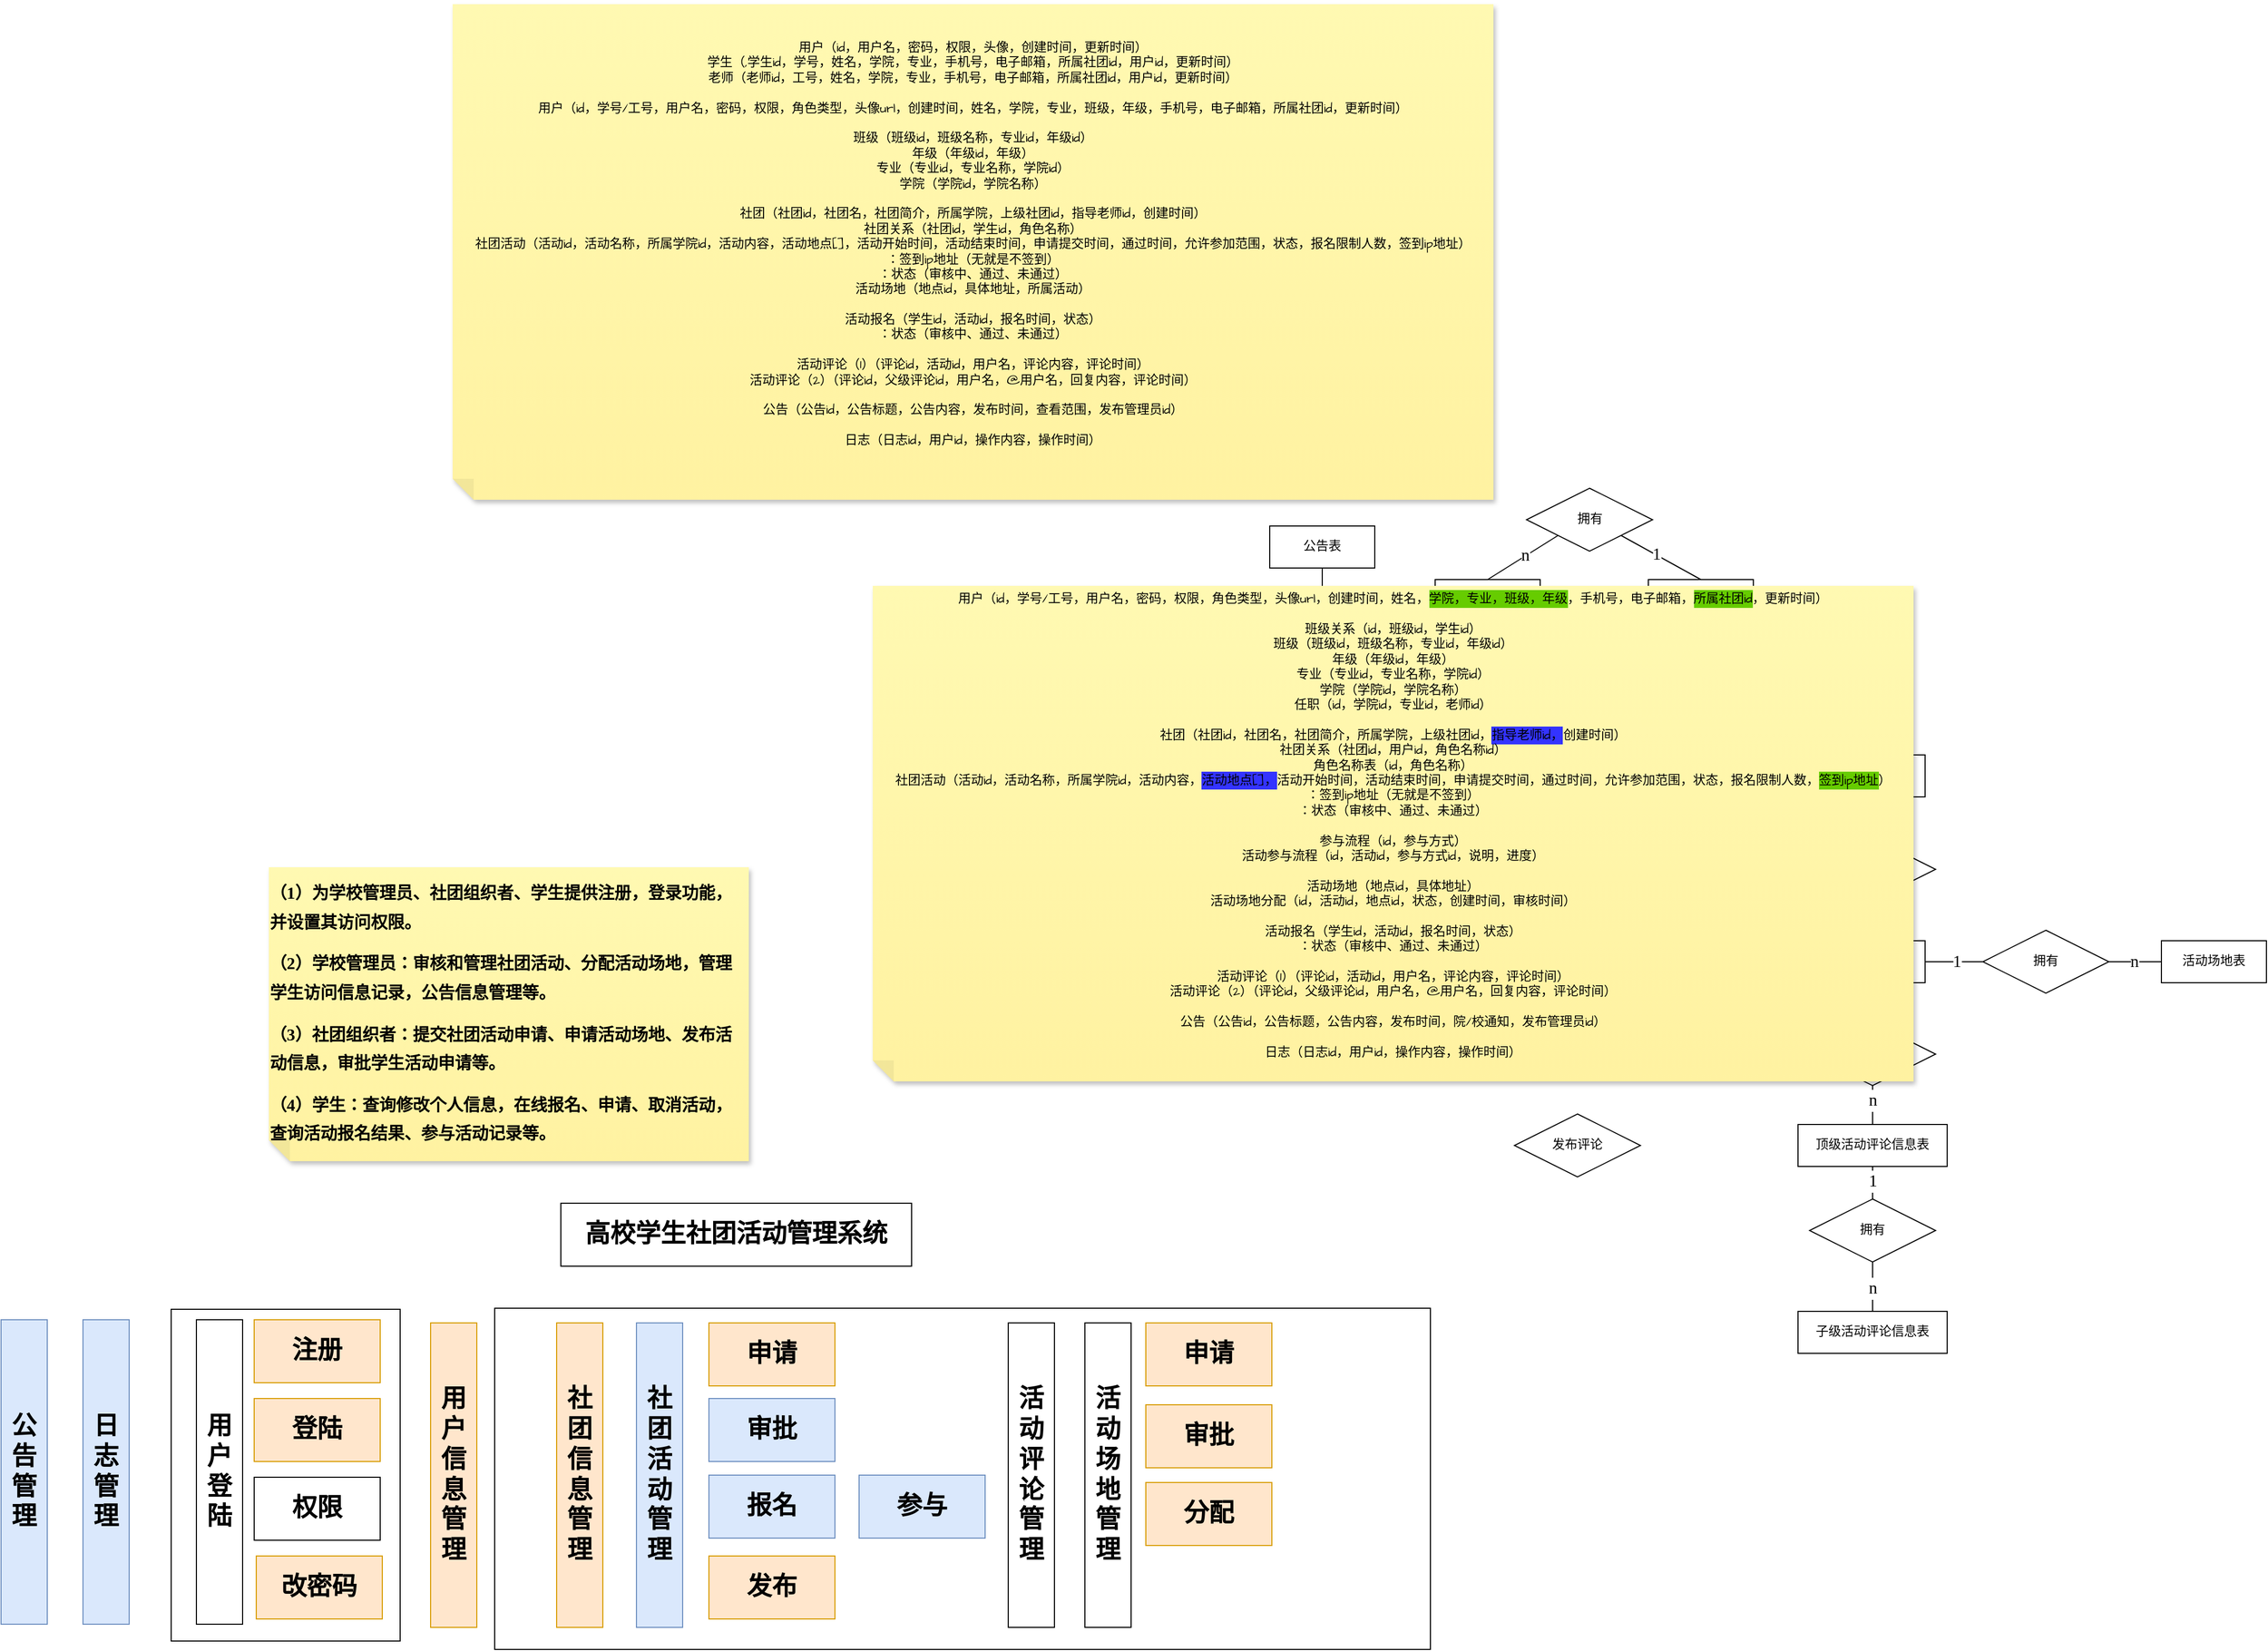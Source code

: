 <mxfile version="27.1.1">
  <diagram name="第 1 页" id="GTOFGIBE3-t7ZsyqFkgm">
    <mxGraphModel dx="2951" dy="2067" grid="0" gridSize="10" guides="1" tooltips="1" connect="1" arrows="1" fold="1" page="0" pageScale="1" pageWidth="827" pageHeight="1169" math="0" shadow="0">
      <root>
        <mxCell id="0" />
        <mxCell id="1" parent="0" />
        <mxCell id="btKsGY-on5lW7rAerDpI-112" value="" style="rounded=0;whiteSpace=wrap;html=1;fontFamily=Architects Daughter;fontSource=https%3A%2F%2Ffonts.googleapis.com%2Fcss%3Ffamily%3DArchitects%2BDaughter;" parent="1" vertex="1">
          <mxGeometry x="-1261" y="370" width="218" height="316" as="geometry" />
        </mxCell>
        <mxCell id="btKsGY-on5lW7rAerDpI-111" value="" style="rounded=0;whiteSpace=wrap;html=1;fontFamily=Architects Daughter;fontSource=https%3A%2F%2Ffonts.googleapis.com%2Fcss%3Ffamily%3DArchitects%2BDaughter;" parent="1" vertex="1">
          <mxGeometry x="-953" y="369" width="891" height="325" as="geometry" />
        </mxCell>
        <mxCell id="btKsGY-on5lW7rAerDpI-1" value="用户表" style="whiteSpace=wrap;html=1;align=center;fontFamily=Architects Daughter;fontSource=https%3A%2F%2Ffonts.googleapis.com%2Fcss%3Ffamily%3DArchitects%2BDaughter;" parent="1" vertex="1">
          <mxGeometry x="-215" y="-158" width="100" height="40" as="geometry" />
        </mxCell>
        <mxCell id="btKsGY-on5lW7rAerDpI-2" value="学生表" style="whiteSpace=wrap;html=1;align=center;fontFamily=Architects Daughter;fontSource=https%3A%2F%2Ffonts.googleapis.com%2Fcss%3Ffamily%3DArchitects%2BDaughter;" parent="1" vertex="1">
          <mxGeometry x="-513" y="-69" width="100" height="40" as="geometry" />
        </mxCell>
        <mxCell id="btKsGY-on5lW7rAerDpI-5" value="社团活动表" style="whiteSpace=wrap;html=1;align=center;fontFamily=Architects Daughter;fontSource=https%3A%2F%2Ffonts.googleapis.com%2Fcss%3Ffamily%3DArchitects%2BDaughter;" parent="1" vertex="1">
          <mxGeometry x="309" y="19" width="100" height="40" as="geometry" />
        </mxCell>
        <mxCell id="btKsGY-on5lW7rAerDpI-9" value="社团表" style="whiteSpace=wrap;html=1;align=center;fontFamily=Architects Daughter;fontSource=https%3A%2F%2Ffonts.googleapis.com%2Fcss%3Ffamily%3DArchitects%2BDaughter;" parent="1" vertex="1">
          <mxGeometry x="309" y="-158" width="100" height="40" as="geometry" />
        </mxCell>
        <mxCell id="btKsGY-on5lW7rAerDpI-10" value="顶级活动评论信息表" style="whiteSpace=wrap;html=1;align=center;fontFamily=Architects Daughter;fontSource=https%3A%2F%2Ffonts.googleapis.com%2Fcss%3Ffamily%3DArchitects%2BDaughter;" parent="1" vertex="1">
          <mxGeometry x="288" y="194" width="142" height="40" as="geometry" />
        </mxCell>
        <mxCell id="btKsGY-on5lW7rAerDpI-11" value="子级活动评论信息表" style="whiteSpace=wrap;html=1;align=center;fontFamily=Architects Daughter;fontSource=https%3A%2F%2Ffonts.googleapis.com%2Fcss%3Ffamily%3DArchitects%2BDaughter;" parent="1" vertex="1">
          <mxGeometry x="288" y="372" width="142" height="40" as="geometry" />
        </mxCell>
        <mxCell id="btKsGY-on5lW7rAerDpI-13" value="管理" style="shape=rhombus;perimeter=rhombusPerimeter;whiteSpace=wrap;html=1;align=center;fontFamily=Architects Daughter;fontSource=https%3A%2F%2Ffonts.googleapis.com%2Fcss%3Ffamily%3DArchitects%2BDaughter;" parent="1" vertex="1">
          <mxGeometry x="-411" y="-168" width="120" height="60" as="geometry" />
        </mxCell>
        <mxCell id="btKsGY-on5lW7rAerDpI-17" value="" style="endArrow=none;html=1;rounded=0;fontFamily=Architects Daughter;fontSource=https%3A%2F%2Ffonts.googleapis.com%2Fcss%3Ffamily%3DArchitects%2BDaughter;fontSize=16;startSize=14;endSize=14;sourcePerimeterSpacing=8;targetPerimeterSpacing=8;curved=1;exitX=0.421;exitY=0.005;exitDx=0;exitDy=0;exitPerimeter=0;entryX=0;entryY=1;entryDx=0;entryDy=0;fontStyle=1" parent="1" target="btKsGY-on5lW7rAerDpI-13" edge="1">
          <mxGeometry width="50" height="50" relative="1" as="geometry">
            <mxPoint x="-470.0" y="-69.0" as="sourcePoint" />
            <mxPoint x="-380.1" y="-123.2" as="targetPoint" />
          </mxGeometry>
        </mxCell>
        <mxCell id="btKsGY-on5lW7rAerDpI-19" value="1" style="edgeLabel;html=1;align=center;verticalAlign=middle;resizable=0;points=[];fontSize=16;fontFamily=Architects Daughter;fontSource=https%3A%2F%2Ffonts.googleapis.com%2Fcss%3Ffamily%3DArchitects%2BDaughter;" parent="btKsGY-on5lW7rAerDpI-17" vertex="1" connectable="0">
          <mxGeometry x="-0.067" y="-1" relative="1" as="geometry">
            <mxPoint as="offset" />
          </mxGeometry>
        </mxCell>
        <mxCell id="btKsGY-on5lW7rAerDpI-27" value="&lt;span style=&quot;font-size:12.0pt;mso-bidi-font-size:&lt;br/&gt;11.0pt;font-family:&amp;quot;Times New Roman&amp;quot;,serif;mso-fareast-font-family:宋体;&lt;br/&gt;mso-bidi-theme-font:minor-bidi;mso-font-kerning:1.0pt;mso-ansi-language:EN-US;&lt;br/&gt;mso-fareast-language:ZH-CN;mso-bidi-language:AR-SA&quot; lang=&quot;EN-US&quot;&gt;1&lt;/span&gt;" style="edgeLabel;html=1;align=center;verticalAlign=middle;resizable=0;points=[];fontSize=16;fontFamily=Architects Daughter;fontSource=https%3A%2F%2Ffonts.googleapis.com%2Fcss%3Ffamily%3DArchitects%2BDaughter;" parent="btKsGY-on5lW7rAerDpI-17" vertex="1" connectable="0">
          <mxGeometry x="-0.09" y="-2" relative="1" as="geometry">
            <mxPoint as="offset" />
          </mxGeometry>
        </mxCell>
        <mxCell id="btKsGY-on5lW7rAerDpI-24" value="" style="endArrow=none;html=1;rounded=0;fontFamily=Architects Daughter;fontSource=https%3A%2F%2Ffonts.googleapis.com%2Fcss%3Ffamily%3DArchitects%2BDaughter;fontSize=16;startSize=14;endSize=14;sourcePerimeterSpacing=8;targetPerimeterSpacing=8;curved=1;entryX=0;entryY=0.5;entryDx=0;entryDy=0;exitX=1;exitY=0.5;exitDx=0;exitDy=0;" parent="1" source="btKsGY-on5lW7rAerDpI-13" target="btKsGY-on5lW7rAerDpI-1" edge="1">
          <mxGeometry width="50" height="50" relative="1" as="geometry">
            <mxPoint x="-231" y="-41" as="sourcePoint" />
            <mxPoint x="-181" y="-91" as="targetPoint" />
          </mxGeometry>
        </mxCell>
        <mxCell id="btKsGY-on5lW7rAerDpI-26" value="&lt;span style=&quot;font-size:12.0pt;mso-bidi-font-size:&lt;br/&gt;11.0pt;font-family:&amp;quot;Times New Roman&amp;quot;,serif;mso-fareast-font-family:宋体;&lt;br/&gt;mso-bidi-theme-font:minor-bidi;mso-font-kerning:1.0pt;mso-ansi-language:EN-US;&lt;br/&gt;mso-fareast-language:ZH-CN;mso-bidi-language:AR-SA&quot; lang=&quot;EN-US&quot;&gt;1&lt;/span&gt;" style="edgeLabel;html=1;align=center;verticalAlign=middle;resizable=0;points=[];fontSize=16;fontFamily=Architects Daughter;fontSource=https%3A%2F%2Ffonts.googleapis.com%2Fcss%3Ffamily%3DArchitects%2BDaughter;" parent="btKsGY-on5lW7rAerDpI-24" vertex="1" connectable="0">
          <mxGeometry x="-0.052" y="-2" relative="1" as="geometry">
            <mxPoint as="offset" />
          </mxGeometry>
        </mxCell>
        <mxCell id="btKsGY-on5lW7rAerDpI-30" value="拥有" style="shape=rhombus;perimeter=rhombusPerimeter;whiteSpace=wrap;html=1;align=center;fontFamily=Architects Daughter;fontSource=https%3A%2F%2Ffonts.googleapis.com%2Fcss%3Ffamily%3DArchitects%2BDaughter;" parent="1" vertex="1">
          <mxGeometry x="29.5" y="-412" width="120" height="60" as="geometry" />
        </mxCell>
        <mxCell id="btKsGY-on5lW7rAerDpI-31" value="" style="endArrow=none;html=1;rounded=0;fontFamily=Architects Daughter;fontSource=https%3A%2F%2Ffonts.googleapis.com%2Fcss%3Ffamily%3DArchitects%2BDaughter;fontSize=16;startSize=14;endSize=14;sourcePerimeterSpacing=8;targetPerimeterSpacing=8;curved=1;entryX=1;entryY=1;entryDx=0;entryDy=0;exitX=0.5;exitY=0;exitDx=0;exitDy=0;" parent="1" source="btKsGY-on5lW7rAerDpI-73" target="btKsGY-on5lW7rAerDpI-30" edge="1">
          <mxGeometry width="50" height="50" relative="1" as="geometry">
            <mxPoint x="-122.5" y="-277" as="sourcePoint" />
            <mxPoint x="118.5" y="-406" as="targetPoint" />
          </mxGeometry>
        </mxCell>
        <mxCell id="btKsGY-on5lW7rAerDpI-33" value="&lt;span style=&quot;font-size:12.0pt;mso-bidi-font-size:&lt;br/&gt;11.0pt;font-family:&amp;quot;Times New Roman&amp;quot;,serif;mso-fareast-font-family:宋体;&lt;br/&gt;mso-bidi-theme-font:minor-bidi;mso-font-kerning:1.0pt;mso-ansi-language:EN-US;&lt;br/&gt;mso-fareast-language:ZH-CN;mso-bidi-language:AR-SA&quot; lang=&quot;EN-US&quot;&gt;1&lt;/span&gt;" style="edgeLabel;html=1;align=center;verticalAlign=middle;resizable=0;points=[];fontSize=16;fontFamily=Architects Daughter;fontSource=https%3A%2F%2Ffonts.googleapis.com%2Fcss%3Ffamily%3DArchitects%2BDaughter;" parent="btKsGY-on5lW7rAerDpI-31" vertex="1" connectable="0">
          <mxGeometry x="0.259" y="1" relative="1" as="geometry">
            <mxPoint x="5" y="1" as="offset" />
          </mxGeometry>
        </mxCell>
        <mxCell id="btKsGY-on5lW7rAerDpI-32" value="" style="endArrow=none;html=1;rounded=0;fontFamily=Architects Daughter;fontSource=https%3A%2F%2Ffonts.googleapis.com%2Fcss%3Ffamily%3DArchitects%2BDaughter;fontSize=16;startSize=14;endSize=14;sourcePerimeterSpacing=8;targetPerimeterSpacing=8;curved=1;entryX=0.5;entryY=0;entryDx=0;entryDy=0;exitX=0;exitY=1;exitDx=0;exitDy=0;" parent="1" source="btKsGY-on5lW7rAerDpI-30" target="btKsGY-on5lW7rAerDpI-74" edge="1">
          <mxGeometry width="50" height="50" relative="1" as="geometry">
            <mxPoint x="31.5" y="-220" as="sourcePoint" />
            <mxPoint x="90.5" y="-220" as="targetPoint" />
          </mxGeometry>
        </mxCell>
        <mxCell id="btKsGY-on5lW7rAerDpI-34" value="&lt;span style=&quot;font-size:12.0pt;mso-bidi-font-size:&lt;br/&gt;11.0pt;font-family:&amp;quot;Times New Roman&amp;quot;,serif;mso-fareast-font-family:宋体;&lt;br/&gt;mso-bidi-theme-font:minor-bidi;mso-font-kerning:1.0pt;mso-ansi-language:EN-US;&lt;br/&gt;mso-fareast-language:ZH-CN;mso-bidi-language:AR-SA&quot; lang=&quot;EN-US&quot;&gt;n&lt;/span&gt;" style="edgeLabel;html=1;align=center;verticalAlign=middle;resizable=0;points=[];fontSize=16;fontFamily=Architects Daughter;fontSource=https%3A%2F%2Ffonts.googleapis.com%2Fcss%3Ffamily%3DArchitects%2BDaughter;" parent="btKsGY-on5lW7rAerDpI-32" vertex="1" connectable="0">
          <mxGeometry x="-0.04" y="-1" relative="1" as="geometry">
            <mxPoint x="1" y="-1" as="offset" />
          </mxGeometry>
        </mxCell>
        <mxCell id="btKsGY-on5lW7rAerDpI-35" value="活动报名" style="shape=rhombus;perimeter=rhombusPerimeter;whiteSpace=wrap;html=1;align=center;fontFamily=Architects Daughter;fontSource=https%3A%2F%2Ffonts.googleapis.com%2Fcss%3Ffamily%3DArchitects%2BDaughter;" parent="1" vertex="1">
          <mxGeometry x="18" y="9" width="120" height="60" as="geometry" />
        </mxCell>
        <mxCell id="btKsGY-on5lW7rAerDpI-36" value="拥有" style="shape=rhombus;perimeter=rhombusPerimeter;whiteSpace=wrap;html=1;align=center;fontFamily=Architects Daughter;fontSource=https%3A%2F%2Ffonts.googleapis.com%2Fcss%3Ffamily%3DArchitects%2BDaughter;" parent="1" vertex="1">
          <mxGeometry x="299" y="265" width="120" height="60" as="geometry" />
        </mxCell>
        <mxCell id="btKsGY-on5lW7rAerDpI-37" value="" style="endArrow=none;html=1;rounded=0;fontFamily=Architects Daughter;fontSource=https%3A%2F%2Ffonts.googleapis.com%2Fcss%3Ffamily%3DArchitects%2BDaughter;fontSize=16;startSize=14;endSize=14;sourcePerimeterSpacing=8;targetPerimeterSpacing=8;curved=1;entryX=0.5;entryY=1;entryDx=0;entryDy=0;exitX=0.5;exitY=0;exitDx=0;exitDy=0;" parent="1" source="btKsGY-on5lW7rAerDpI-36" target="btKsGY-on5lW7rAerDpI-10" edge="1">
          <mxGeometry width="50" height="50" relative="1" as="geometry">
            <mxPoint x="160" y="127" as="sourcePoint" />
            <mxPoint x="23" y="-44" as="targetPoint" />
          </mxGeometry>
        </mxCell>
        <mxCell id="btKsGY-on5lW7rAerDpI-39" value="&lt;span style=&quot;font-size:12.0pt;mso-bidi-font-size:&lt;br/&gt;11.0pt;font-family:&amp;quot;Times New Roman&amp;quot;,serif;mso-fareast-font-family:宋体;&lt;br/&gt;mso-bidi-theme-font:minor-bidi;mso-font-kerning:1.0pt;mso-ansi-language:EN-US;&lt;br/&gt;mso-fareast-language:ZH-CN;mso-bidi-language:AR-SA&quot; lang=&quot;EN-US&quot;&gt;1&lt;/span&gt;" style="edgeLabel;html=1;align=center;verticalAlign=middle;resizable=0;points=[];fontSize=16;fontFamily=Architects Daughter;fontSource=https%3A%2F%2Ffonts.googleapis.com%2Fcss%3Ffamily%3DArchitects%2BDaughter;" parent="btKsGY-on5lW7rAerDpI-37" vertex="1" connectable="0">
          <mxGeometry x="0.084" y="-2" relative="1" as="geometry">
            <mxPoint x="-2" as="offset" />
          </mxGeometry>
        </mxCell>
        <mxCell id="btKsGY-on5lW7rAerDpI-38" value="" style="endArrow=none;html=1;rounded=0;fontFamily=Architects Daughter;fontSource=https%3A%2F%2Ffonts.googleapis.com%2Fcss%3Ffamily%3DArchitects%2BDaughter;fontSize=16;startSize=14;endSize=14;sourcePerimeterSpacing=8;targetPerimeterSpacing=8;curved=1;entryX=0.5;entryY=1;entryDx=0;entryDy=0;exitX=0.5;exitY=0;exitDx=0;exitDy=0;" parent="1" source="btKsGY-on5lW7rAerDpI-11" target="btKsGY-on5lW7rAerDpI-36" edge="1">
          <mxGeometry width="50" height="50" relative="1" as="geometry">
            <mxPoint x="81" y="229" as="sourcePoint" />
            <mxPoint x="131" y="179" as="targetPoint" />
          </mxGeometry>
        </mxCell>
        <mxCell id="btKsGY-on5lW7rAerDpI-40" value="&lt;span style=&quot;font-size:12.0pt;mso-bidi-font-size:&lt;br/&gt;11.0pt;font-family:&amp;quot;Times New Roman&amp;quot;,serif;mso-fareast-font-family:宋体;&lt;br/&gt;mso-bidi-theme-font:minor-bidi;mso-font-kerning:1.0pt;mso-ansi-language:EN-US;&lt;br/&gt;mso-fareast-language:ZH-CN;mso-bidi-language:AR-SA&quot; lang=&quot;EN-US&quot;&gt;1&lt;/span&gt;" style="edgeLabel;html=1;align=center;verticalAlign=middle;resizable=0;points=[];fontSize=16;fontFamily=Architects Daughter;fontSource=https%3A%2F%2Ffonts.googleapis.com%2Fcss%3Ffamily%3DArchitects%2BDaughter;" parent="btKsGY-on5lW7rAerDpI-38" vertex="1" connectable="0">
          <mxGeometry x="-0.059" relative="1" as="geometry">
            <mxPoint as="offset" />
          </mxGeometry>
        </mxCell>
        <mxCell id="btKsGY-on5lW7rAerDpI-46" value="&lt;span style=&quot;font-size:12.0pt;mso-bidi-font-size:&lt;br/&gt;11.0pt;font-family:&amp;quot;Times New Roman&amp;quot;,serif;mso-fareast-font-family:宋体;&lt;br/&gt;mso-bidi-theme-font:minor-bidi;mso-font-kerning:1.0pt;mso-ansi-language:EN-US;&lt;br/&gt;mso-fareast-language:ZH-CN;mso-bidi-language:AR-SA&quot; lang=&quot;EN-US&quot;&gt;n&lt;/span&gt;" style="edgeLabel;html=1;align=center;verticalAlign=middle;resizable=0;points=[];fontSize=16;fontFamily=Architects Daughter;fontSource=https%3A%2F%2Ffonts.googleapis.com%2Fcss%3Ffamily%3DArchitects%2BDaughter;" parent="btKsGY-on5lW7rAerDpI-38" vertex="1" connectable="0">
          <mxGeometry x="-0.071" relative="1" as="geometry">
            <mxPoint as="offset" />
          </mxGeometry>
        </mxCell>
        <mxCell id="btKsGY-on5lW7rAerDpI-41" value="拥有" style="shape=rhombus;perimeter=rhombusPerimeter;whiteSpace=wrap;html=1;align=center;fontFamily=Architects Daughter;fontSource=https%3A%2F%2Ffonts.googleapis.com%2Fcss%3Ffamily%3DArchitects%2BDaughter;" parent="1" vertex="1">
          <mxGeometry x="299" y="97" width="120" height="60" as="geometry" />
        </mxCell>
        <mxCell id="btKsGY-on5lW7rAerDpI-42" value="" style="endArrow=none;html=1;rounded=0;fontFamily=Architects Daughter;fontSource=https%3A%2F%2Ffonts.googleapis.com%2Fcss%3Ffamily%3DArchitects%2BDaughter;fontSize=16;startSize=14;endSize=14;sourcePerimeterSpacing=8;targetPerimeterSpacing=8;curved=1;entryX=0.5;entryY=1;entryDx=0;entryDy=0;exitX=0.5;exitY=0;exitDx=0;exitDy=0;" parent="1" source="btKsGY-on5lW7rAerDpI-10" target="btKsGY-on5lW7rAerDpI-41" edge="1">
          <mxGeometry width="50" height="50" relative="1" as="geometry">
            <mxPoint x="124" y="43" as="sourcePoint" />
            <mxPoint x="174" y="-7" as="targetPoint" />
          </mxGeometry>
        </mxCell>
        <mxCell id="btKsGY-on5lW7rAerDpI-45" value="&lt;span style=&quot;font-size:12.0pt;mso-bidi-font-size:&lt;br/&gt;11.0pt;font-family:&amp;quot;Times New Roman&amp;quot;,serif;mso-fareast-font-family:宋体;&lt;br/&gt;mso-bidi-theme-font:minor-bidi;mso-font-kerning:1.0pt;mso-ansi-language:EN-US;&lt;br/&gt;mso-fareast-language:ZH-CN;mso-bidi-language:AR-SA&quot; lang=&quot;EN-US&quot;&gt;n&lt;/span&gt;" style="edgeLabel;html=1;align=center;verticalAlign=middle;resizable=0;points=[];fontSize=16;fontFamily=Architects Daughter;fontSource=https%3A%2F%2Ffonts.googleapis.com%2Fcss%3Ffamily%3DArchitects%2BDaughter;" parent="btKsGY-on5lW7rAerDpI-42" vertex="1" connectable="0">
          <mxGeometry x="0.267" relative="1" as="geometry">
            <mxPoint as="offset" />
          </mxGeometry>
        </mxCell>
        <mxCell id="btKsGY-on5lW7rAerDpI-43" value="" style="endArrow=none;html=1;rounded=0;fontFamily=Architects Daughter;fontSource=https%3A%2F%2Ffonts.googleapis.com%2Fcss%3Ffamily%3DArchitects%2BDaughter;fontSize=16;startSize=14;endSize=14;sourcePerimeterSpacing=8;targetPerimeterSpacing=8;curved=1;entryX=0.5;entryY=1;entryDx=0;entryDy=0;exitX=0.5;exitY=0;exitDx=0;exitDy=0;" parent="1" source="btKsGY-on5lW7rAerDpI-41" target="btKsGY-on5lW7rAerDpI-5" edge="1">
          <mxGeometry width="50" height="50" relative="1" as="geometry">
            <mxPoint x="80" y="95" as="sourcePoint" />
            <mxPoint x="130" y="45" as="targetPoint" />
          </mxGeometry>
        </mxCell>
        <mxCell id="btKsGY-on5lW7rAerDpI-44" value="&lt;span style=&quot;font-size:12.0pt;mso-bidi-font-size:&lt;br/&gt;11.0pt;font-family:&amp;quot;Times New Roman&amp;quot;,serif;mso-fareast-font-family:宋体;&lt;br/&gt;mso-bidi-theme-font:minor-bidi;mso-font-kerning:1.0pt;mso-ansi-language:EN-US;&lt;br/&gt;mso-fareast-language:ZH-CN;mso-bidi-language:AR-SA&quot; lang=&quot;EN-US&quot;&gt;1&lt;/span&gt;" style="edgeLabel;html=1;align=center;verticalAlign=middle;resizable=0;points=[];fontSize=16;fontFamily=Architects Daughter;fontSource=https%3A%2F%2Ffonts.googleapis.com%2Fcss%3Ffamily%3DArchitects%2BDaughter;" parent="btKsGY-on5lW7rAerDpI-43" vertex="1" connectable="0">
          <mxGeometry x="-0.045" y="-1" relative="1" as="geometry">
            <mxPoint as="offset" />
          </mxGeometry>
        </mxCell>
        <mxCell id="btKsGY-on5lW7rAerDpI-47" value="拥有" style="shape=rhombus;perimeter=rhombusPerimeter;whiteSpace=wrap;html=1;align=center;fontFamily=Architects Daughter;fontSource=https%3A%2F%2Ffonts.googleapis.com%2Fcss%3Ffamily%3DArchitects%2BDaughter;" parent="1" vertex="1">
          <mxGeometry x="299" y="-79" width="120" height="60" as="geometry" />
        </mxCell>
        <mxCell id="btKsGY-on5lW7rAerDpI-48" value="" style="endArrow=none;html=1;rounded=0;fontFamily=Architects Daughter;fontSource=https%3A%2F%2Ffonts.googleapis.com%2Fcss%3Ffamily%3DArchitects%2BDaughter;fontSize=16;startSize=14;endSize=14;sourcePerimeterSpacing=8;targetPerimeterSpacing=8;curved=1;entryX=0.5;entryY=1;entryDx=0;entryDy=0;exitX=0.5;exitY=0;exitDx=0;exitDy=0;" parent="1" source="btKsGY-on5lW7rAerDpI-47" target="btKsGY-on5lW7rAerDpI-9" edge="1">
          <mxGeometry width="50" height="50" relative="1" as="geometry">
            <mxPoint x="135" y="-30" as="sourcePoint" />
            <mxPoint x="185" y="-80" as="targetPoint" />
          </mxGeometry>
        </mxCell>
        <mxCell id="btKsGY-on5lW7rAerDpI-51" value="&lt;span style=&quot;font-size:12.0pt;mso-bidi-font-size:&lt;br/&gt;11.0pt;font-family:&amp;quot;Times New Roman&amp;quot;,serif;mso-fareast-font-family:宋体;&lt;br/&gt;mso-bidi-theme-font:minor-bidi;mso-font-kerning:1.0pt;mso-ansi-language:EN-US;&lt;br/&gt;mso-fareast-language:ZH-CN;mso-bidi-language:AR-SA&quot; lang=&quot;EN-US&quot;&gt;1&lt;/span&gt;" style="edgeLabel;html=1;align=center;verticalAlign=middle;resizable=0;points=[];fontSize=16;fontFamily=Architects Daughter;fontSource=https%3A%2F%2Ffonts.googleapis.com%2Fcss%3Ffamily%3DArchitects%2BDaughter;" parent="btKsGY-on5lW7rAerDpI-48" vertex="1" connectable="0">
          <mxGeometry x="0.134" y="-2" relative="1" as="geometry">
            <mxPoint x="-2" as="offset" />
          </mxGeometry>
        </mxCell>
        <mxCell id="btKsGY-on5lW7rAerDpI-49" value="" style="endArrow=none;html=1;rounded=0;fontFamily=Architects Daughter;fontSource=https%3A%2F%2Ffonts.googleapis.com%2Fcss%3Ffamily%3DArchitects%2BDaughter;fontSize=16;startSize=14;endSize=14;sourcePerimeterSpacing=8;targetPerimeterSpacing=8;curved=1;entryX=0.5;entryY=1;entryDx=0;entryDy=0;exitX=0.5;exitY=0;exitDx=0;exitDy=0;" parent="1" source="btKsGY-on5lW7rAerDpI-5" target="btKsGY-on5lW7rAerDpI-47" edge="1">
          <mxGeometry width="50" height="50" relative="1" as="geometry">
            <mxPoint x="117" y="-51" as="sourcePoint" />
            <mxPoint x="167" y="-101" as="targetPoint" />
          </mxGeometry>
        </mxCell>
        <mxCell id="btKsGY-on5lW7rAerDpI-50" value="&lt;span style=&quot;font-size:12.0pt;mso-bidi-font-size:&lt;br/&gt;11.0pt;font-family:&amp;quot;Times New Roman&amp;quot;,serif;mso-fareast-font-family:宋体;&lt;br/&gt;mso-bidi-theme-font:minor-bidi;mso-font-kerning:1.0pt;mso-ansi-language:EN-US;&lt;br/&gt;mso-fareast-language:ZH-CN;mso-bidi-language:AR-SA&quot; lang=&quot;EN-US&quot;&gt;n&lt;/span&gt;" style="edgeLabel;html=1;align=center;verticalAlign=middle;resizable=0;points=[];fontSize=16;fontFamily=Architects Daughter;fontSource=https%3A%2F%2Ffonts.googleapis.com%2Fcss%3Ffamily%3DArchitects%2BDaughter;" parent="btKsGY-on5lW7rAerDpI-49" vertex="1" connectable="0">
          <mxGeometry x="0.059" relative="1" as="geometry">
            <mxPoint as="offset" />
          </mxGeometry>
        </mxCell>
        <mxCell id="btKsGY-on5lW7rAerDpI-53" value="活动场地表" style="whiteSpace=wrap;html=1;align=center;fontFamily=Architects Daughter;fontSource=https%3A%2F%2Ffonts.googleapis.com%2Fcss%3Ffamily%3DArchitects%2BDaughter;" parent="1" vertex="1">
          <mxGeometry x="634" y="19" width="100" height="40" as="geometry" />
        </mxCell>
        <mxCell id="btKsGY-on5lW7rAerDpI-54" value="" style="endArrow=none;html=1;rounded=0;fontFamily=Architects Daughter;fontSource=https%3A%2F%2Ffonts.googleapis.com%2Fcss%3Ffamily%3DArchitects%2BDaughter;fontSize=16;startSize=14;endSize=14;sourcePerimeterSpacing=8;targetPerimeterSpacing=8;curved=1;entryX=0.5;entryY=1;entryDx=0;entryDy=0;exitX=0;exitY=0.5;exitDx=0;exitDy=0;" parent="1" source="btKsGY-on5lW7rAerDpI-35" target="btKsGY-on5lW7rAerDpI-1" edge="1">
          <mxGeometry width="50" height="50" relative="1" as="geometry">
            <mxPoint x="-79" y="194" as="sourcePoint" />
            <mxPoint x="-29" y="144" as="targetPoint" />
          </mxGeometry>
        </mxCell>
        <mxCell id="btKsGY-on5lW7rAerDpI-56" value="" style="endArrow=none;html=1;rounded=0;fontFamily=Architects Daughter;fontSource=https%3A%2F%2Ffonts.googleapis.com%2Fcss%3Ffamily%3DArchitects%2BDaughter;fontSize=16;startSize=14;endSize=14;sourcePerimeterSpacing=8;targetPerimeterSpacing=8;curved=1;entryX=0;entryY=0.5;entryDx=0;entryDy=0;exitX=1;exitY=0.5;exitDx=0;exitDy=0;" parent="1" source="btKsGY-on5lW7rAerDpI-1" target="btKsGY-on5lW7rAerDpI-57" edge="1">
          <mxGeometry width="50" height="50" relative="1" as="geometry">
            <mxPoint x="-138" y="-76.0" as="sourcePoint" />
            <mxPoint x="286.0" y="-76.0" as="targetPoint" />
          </mxGeometry>
        </mxCell>
        <mxCell id="btKsGY-on5lW7rAerDpI-59" value="&lt;span style=&quot;font-size:12.0pt;mso-bidi-font-size:&lt;br/&gt;11.0pt;font-family:&amp;quot;Times New Roman&amp;quot;,serif;mso-fareast-font-family:宋体;&lt;br/&gt;mso-bidi-theme-font:minor-bidi;mso-font-kerning:1.0pt;mso-ansi-language:EN-US;&lt;br/&gt;mso-fareast-language:ZH-CN;mso-bidi-language:AR-SA&quot; lang=&quot;EN-US&quot;&gt;1&lt;/span&gt;" style="edgeLabel;html=1;align=center;verticalAlign=middle;resizable=0;points=[];fontSize=16;fontFamily=Architects Daughter;fontSource=https%3A%2F%2Ffonts.googleapis.com%2Fcss%3Ffamily%3DArchitects%2BDaughter;" parent="btKsGY-on5lW7rAerDpI-56" vertex="1" connectable="0">
          <mxGeometry x="-0.076" relative="1" as="geometry">
            <mxPoint as="offset" />
          </mxGeometry>
        </mxCell>
        <mxCell id="btKsGY-on5lW7rAerDpI-57" value="管理" style="shape=rhombus;perimeter=rhombusPerimeter;whiteSpace=wrap;html=1;align=center;fontFamily=Architects Daughter;fontSource=https%3A%2F%2Ffonts.googleapis.com%2Fcss%3Ffamily%3DArchitects%2BDaughter;" parent="1" vertex="1">
          <mxGeometry x="34.0" y="-168.0" width="120" height="60" as="geometry" />
        </mxCell>
        <mxCell id="btKsGY-on5lW7rAerDpI-58" value="" style="endArrow=none;html=1;rounded=0;fontFamily=Architects Daughter;fontSource=https%3A%2F%2Ffonts.googleapis.com%2Fcss%3Ffamily%3DArchitects%2BDaughter;fontSize=16;startSize=14;endSize=14;sourcePerimeterSpacing=8;targetPerimeterSpacing=8;curved=1;entryX=0;entryY=0.5;entryDx=0;entryDy=0;exitX=1;exitY=0.5;exitDx=0;exitDy=0;" parent="1" source="btKsGY-on5lW7rAerDpI-57" target="btKsGY-on5lW7rAerDpI-9" edge="1">
          <mxGeometry relative="1" as="geometry">
            <mxPoint x="-38" y="-63" as="sourcePoint" />
            <mxPoint x="122" y="-63" as="targetPoint" />
          </mxGeometry>
        </mxCell>
        <mxCell id="btKsGY-on5lW7rAerDpI-60" value="&lt;span style=&quot;font-size:12.0pt;mso-bidi-font-size:&lt;br/&gt;11.0pt;font-family:&amp;quot;Times New Roman&amp;quot;,serif;mso-fareast-font-family:宋体;&lt;br/&gt;mso-bidi-theme-font:minor-bidi;mso-font-kerning:1.0pt;mso-ansi-language:EN-US;&lt;br/&gt;mso-fareast-language:ZH-CN;mso-bidi-language:AR-SA&quot; lang=&quot;EN-US&quot;&gt;n&lt;/span&gt;" style="edgeLabel;html=1;align=center;verticalAlign=middle;resizable=0;points=[];fontSize=16;fontFamily=Architects Daughter;fontSource=https%3A%2F%2Ffonts.googleapis.com%2Fcss%3Ffamily%3DArchitects%2BDaughter;" parent="btKsGY-on5lW7rAerDpI-58" vertex="1" connectable="0">
          <mxGeometry x="-0.181" y="-3" relative="1" as="geometry">
            <mxPoint y="-5" as="offset" />
          </mxGeometry>
        </mxCell>
        <mxCell id="btKsGY-on5lW7rAerDpI-61" value="拥有" style="shape=rhombus;perimeter=rhombusPerimeter;whiteSpace=wrap;html=1;align=center;fontFamily=Architects Daughter;fontSource=https%3A%2F%2Ffonts.googleapis.com%2Fcss%3Ffamily%3DArchitects%2BDaughter;" parent="1" vertex="1">
          <mxGeometry x="464" y="9" width="120" height="60" as="geometry" />
        </mxCell>
        <mxCell id="btKsGY-on5lW7rAerDpI-62" value="" style="endArrow=none;html=1;rounded=0;fontFamily=Architects Daughter;fontSource=https%3A%2F%2Ffonts.googleapis.com%2Fcss%3Ffamily%3DArchitects%2BDaughter;fontSize=16;startSize=14;endSize=14;sourcePerimeterSpacing=8;targetPerimeterSpacing=8;curved=1;entryX=0;entryY=0.5;entryDx=0;entryDy=0;exitX=1;exitY=0.5;exitDx=0;exitDy=0;" parent="1" source="btKsGY-on5lW7rAerDpI-5" target="btKsGY-on5lW7rAerDpI-61" edge="1">
          <mxGeometry width="50" height="50" relative="1" as="geometry">
            <mxPoint x="199" y="89.9" as="sourcePoint" />
            <mxPoint x="458.16" y="43.0" as="targetPoint" />
          </mxGeometry>
        </mxCell>
        <mxCell id="btKsGY-on5lW7rAerDpI-67" value="&lt;span style=&quot;font-size:12.0pt;mso-bidi-font-size:&lt;br/&gt;11.0pt;font-family:&amp;quot;Times New Roman&amp;quot;,serif;mso-fareast-font-family:宋体;&lt;br/&gt;mso-bidi-theme-font:minor-bidi;mso-font-kerning:1.0pt;mso-ansi-language:EN-US;&lt;br/&gt;mso-fareast-language:ZH-CN;mso-bidi-language:AR-SA&quot; lang=&quot;EN-US&quot;&gt;1&lt;/span&gt;" style="edgeLabel;html=1;align=center;verticalAlign=middle;resizable=0;points=[];fontSize=16;fontFamily=Architects Daughter;fontSource=https%3A%2F%2Ffonts.googleapis.com%2Fcss%3Ffamily%3DArchitects%2BDaughter;" parent="btKsGY-on5lW7rAerDpI-62" vertex="1" connectable="0">
          <mxGeometry x="-0.296" y="1" relative="1" as="geometry">
            <mxPoint x="10" y="1" as="offset" />
          </mxGeometry>
        </mxCell>
        <mxCell id="btKsGY-on5lW7rAerDpI-63" value="" style="endArrow=none;html=1;rounded=0;fontFamily=Architects Daughter;fontSource=https%3A%2F%2Ffonts.googleapis.com%2Fcss%3Ffamily%3DArchitects%2BDaughter;fontSize=16;startSize=14;endSize=14;sourcePerimeterSpacing=8;targetPerimeterSpacing=8;curved=1;entryX=0;entryY=0.5;entryDx=0;entryDy=0;exitX=1;exitY=0.5;exitDx=0;exitDy=0;" parent="1" source="btKsGY-on5lW7rAerDpI-61" target="btKsGY-on5lW7rAerDpI-53" edge="1">
          <mxGeometry width="50" height="50" relative="1" as="geometry">
            <mxPoint x="453" y="125" as="sourcePoint" />
            <mxPoint x="503" y="75" as="targetPoint" />
          </mxGeometry>
        </mxCell>
        <mxCell id="btKsGY-on5lW7rAerDpI-65" value="&lt;span style=&quot;font-size:12.0pt;mso-bidi-font-size:&lt;br/&gt;11.0pt;font-family:&amp;quot;Times New Roman&amp;quot;,serif;mso-fareast-font-family:宋体;&lt;br/&gt;mso-bidi-theme-font:minor-bidi;mso-font-kerning:1.0pt;mso-ansi-language:EN-US;&lt;br/&gt;mso-fareast-language:ZH-CN;mso-bidi-language:AR-SA&quot; lang=&quot;EN-US&quot;&gt;n&lt;/span&gt;" style="edgeLabel;html=1;align=center;verticalAlign=middle;resizable=0;points=[];fontSize=16;fontFamily=Architects Daughter;fontSource=https%3A%2F%2Ffonts.googleapis.com%2Fcss%3Ffamily%3DArchitects%2BDaughter;" parent="btKsGY-on5lW7rAerDpI-63" vertex="1" connectable="0">
          <mxGeometry x="-0.05" y="1" relative="1" as="geometry">
            <mxPoint y="1" as="offset" />
          </mxGeometry>
        </mxCell>
        <mxCell id="btKsGY-on5lW7rAerDpI-68" value="" style="endArrow=none;html=1;rounded=0;fontFamily=Architects Daughter;fontSource=https%3A%2F%2Ffonts.googleapis.com%2Fcss%3Ffamily%3DArchitects%2BDaughter;fontSize=16;startSize=14;endSize=14;sourcePerimeterSpacing=8;targetPerimeterSpacing=8;curved=1;entryX=0;entryY=0.5;entryDx=0;entryDy=0;exitX=1;exitY=0.5;exitDx=0;exitDy=0;" parent="1" source="btKsGY-on5lW7rAerDpI-35" target="btKsGY-on5lW7rAerDpI-5" edge="1">
          <mxGeometry width="50" height="50" relative="1" as="geometry">
            <mxPoint x="-8" y="78" as="sourcePoint" />
            <mxPoint x="42" y="28" as="targetPoint" />
          </mxGeometry>
        </mxCell>
        <mxCell id="btKsGY-on5lW7rAerDpI-69" value="老师表" style="whiteSpace=wrap;html=1;align=center;fontFamily=Architects Daughter;fontSource=https%3A%2F%2Ffonts.googleapis.com%2Fcss%3Ffamily%3DArchitects%2BDaughter;" parent="1" vertex="1">
          <mxGeometry x="-513" y="-262" width="100" height="40" as="geometry" />
        </mxCell>
        <mxCell id="btKsGY-on5lW7rAerDpI-70" value="" style="endArrow=none;html=1;rounded=0;fontFamily=Architects Daughter;fontSource=https%3A%2F%2Ffonts.googleapis.com%2Fcss%3Ffamily%3DArchitects%2BDaughter;fontSize=16;startSize=14;endSize=14;sourcePerimeterSpacing=8;targetPerimeterSpacing=8;curved=1;exitX=0.5;exitY=1;exitDx=0;exitDy=0;entryX=0.29;entryY=0.215;entryDx=0;entryDy=0;entryPerimeter=0;" parent="1" source="btKsGY-on5lW7rAerDpI-69" target="btKsGY-on5lW7rAerDpI-13" edge="1">
          <mxGeometry width="50" height="50" relative="1" as="geometry">
            <mxPoint x="-460.0" y="-59.0" as="sourcePoint" />
            <mxPoint x="-371" y="-113" as="targetPoint" />
          </mxGeometry>
        </mxCell>
        <mxCell id="btKsGY-on5lW7rAerDpI-71" value="1" style="edgeLabel;html=1;align=center;verticalAlign=middle;resizable=0;points=[];fontSize=16;fontFamily=Architects Daughter;fontSource=https%3A%2F%2Ffonts.googleapis.com%2Fcss%3Ffamily%3DArchitects%2BDaughter;" parent="btKsGY-on5lW7rAerDpI-70" vertex="1" connectable="0">
          <mxGeometry x="-0.067" y="-1" relative="1" as="geometry">
            <mxPoint as="offset" />
          </mxGeometry>
        </mxCell>
        <mxCell id="btKsGY-on5lW7rAerDpI-72" value="&lt;span style=&quot;font-size:12.0pt;mso-bidi-font-size:&lt;br/&gt;11.0pt;font-family:&amp;quot;Times New Roman&amp;quot;,serif;mso-fareast-font-family:宋体;&lt;br/&gt;mso-bidi-theme-font:minor-bidi;mso-font-kerning:1.0pt;mso-ansi-language:EN-US;&lt;br/&gt;mso-fareast-language:ZH-CN;mso-bidi-language:AR-SA&quot; lang=&quot;EN-US&quot;&gt;1&lt;/span&gt;" style="edgeLabel;html=1;align=center;verticalAlign=middle;resizable=0;points=[];fontSize=16;fontFamily=Architects Daughter;fontSource=https%3A%2F%2Ffonts.googleapis.com%2Fcss%3Ffamily%3DArchitects%2BDaughter;" parent="btKsGY-on5lW7rAerDpI-70" vertex="1" connectable="0">
          <mxGeometry x="-0.09" y="-2" relative="1" as="geometry">
            <mxPoint as="offset" />
          </mxGeometry>
        </mxCell>
        <mxCell id="btKsGY-on5lW7rAerDpI-73" value="学院表" style="whiteSpace=wrap;html=1;align=center;fontFamily=Architects Daughter;fontSource=https%3A%2F%2Ffonts.googleapis.com%2Fcss%3Ffamily%3DArchitects%2BDaughter;" parent="1" vertex="1">
          <mxGeometry x="145.5" y="-325" width="100" height="40" as="geometry" />
        </mxCell>
        <mxCell id="btKsGY-on5lW7rAerDpI-74" value="专业表" style="whiteSpace=wrap;html=1;align=center;fontFamily=Architects Daughter;fontSource=https%3A%2F%2Ffonts.googleapis.com%2Fcss%3Ffamily%3DArchitects%2BDaughter;" parent="1" vertex="1">
          <mxGeometry x="-57.5" y="-325" width="100" height="40" as="geometry" />
        </mxCell>
        <mxCell id="btKsGY-on5lW7rAerDpI-75" value="发布评论" style="shape=rhombus;perimeter=rhombusPerimeter;whiteSpace=wrap;html=1;align=center;fontFamily=Architects Daughter;fontSource=https%3A%2F%2Ffonts.googleapis.com%2Fcss%3Ffamily%3DArchitects%2BDaughter;" parent="1" vertex="1">
          <mxGeometry x="18" y="184" width="120" height="60" as="geometry" />
        </mxCell>
        <mxCell id="btKsGY-on5lW7rAerDpI-76" value="公告表" style="whiteSpace=wrap;html=1;align=center;fontFamily=Architects Daughter;fontSource=https%3A%2F%2Ffonts.googleapis.com%2Fcss%3Ffamily%3DArchitects%2BDaughter;" parent="1" vertex="1">
          <mxGeometry x="-215" y="-376" width="100" height="40" as="geometry" />
        </mxCell>
        <mxCell id="btKsGY-on5lW7rAerDpI-77" value="管理" style="shape=rhombus;perimeter=rhombusPerimeter;whiteSpace=wrap;html=1;align=center;fontFamily=Architects Daughter;fontSource=https%3A%2F%2Ffonts.googleapis.com%2Fcss%3Ffamily%3DArchitects%2BDaughter;" parent="1" vertex="1">
          <mxGeometry x="-225.0" y="-276.0" width="120" height="60" as="geometry" />
        </mxCell>
        <mxCell id="btKsGY-on5lW7rAerDpI-78" value="" style="endArrow=none;html=1;rounded=0;fontFamily=Architects Daughter;fontSource=https%3A%2F%2Ffonts.googleapis.com%2Fcss%3Ffamily%3DArchitects%2BDaughter;fontSize=16;startSize=14;endSize=14;sourcePerimeterSpacing=8;targetPerimeterSpacing=8;curved=1;entryX=0.5;entryY=1;entryDx=0;entryDy=0;exitX=0.5;exitY=0;exitDx=0;exitDy=0;" parent="1" source="btKsGY-on5lW7rAerDpI-1" target="btKsGY-on5lW7rAerDpI-77" edge="1">
          <mxGeometry width="50" height="50" relative="1" as="geometry">
            <mxPoint x="-105" y="-19" as="sourcePoint" />
            <mxPoint x="-55" y="-69" as="targetPoint" />
          </mxGeometry>
        </mxCell>
        <mxCell id="btKsGY-on5lW7rAerDpI-79" value="" style="endArrow=none;html=1;rounded=0;fontFamily=Architects Daughter;fontSource=https%3A%2F%2Ffonts.googleapis.com%2Fcss%3Ffamily%3DArchitects%2BDaughter;fontSize=16;startSize=14;endSize=14;sourcePerimeterSpacing=8;targetPerimeterSpacing=8;curved=1;entryX=0.5;entryY=1;entryDx=0;entryDy=0;exitX=0.5;exitY=0;exitDx=0;exitDy=0;" parent="1" source="btKsGY-on5lW7rAerDpI-77" target="btKsGY-on5lW7rAerDpI-76" edge="1">
          <mxGeometry width="50" height="50" relative="1" as="geometry">
            <mxPoint x="-165" y="-277" as="sourcePoint" />
            <mxPoint x="-84" y="-320" as="targetPoint" />
          </mxGeometry>
        </mxCell>
        <mxCell id="btKsGY-on5lW7rAerDpI-80" value="隶属" style="shape=rhombus;perimeter=rhombusPerimeter;whiteSpace=wrap;html=1;align=center;fontFamily=Architects Daughter;fontSource=https%3A%2F%2Ffonts.googleapis.com%2Fcss%3Ffamily%3DArchitects%2BDaughter;" parent="1" vertex="1">
          <mxGeometry x="227" y="-251" width="120" height="60" as="geometry" />
        </mxCell>
        <mxCell id="btKsGY-on5lW7rAerDpI-81" value="隶属" style="shape=rhombus;perimeter=rhombusPerimeter;whiteSpace=wrap;html=1;align=center;fontFamily=Architects Daughter;fontSource=https%3A%2F%2Ffonts.googleapis.com%2Fcss%3Ffamily%3DArchitects%2BDaughter;" parent="1" vertex="1">
          <mxGeometry x="-67.5" y="-239" width="120" height="60" as="geometry" />
        </mxCell>
        <mxCell id="btKsGY-on5lW7rAerDpI-82" value="" style="endArrow=none;html=1;rounded=0;fontFamily=Architects Daughter;fontSource=https%3A%2F%2Ffonts.googleapis.com%2Fcss%3Ffamily%3DArchitects%2BDaughter;fontSize=16;startSize=14;endSize=14;sourcePerimeterSpacing=8;targetPerimeterSpacing=8;curved=1;exitX=1;exitY=0;exitDx=0;exitDy=0;entryX=0;entryY=1;entryDx=0;entryDy=0;" parent="1" source="btKsGY-on5lW7rAerDpI-1" target="btKsGY-on5lW7rAerDpI-81" edge="1">
          <mxGeometry width="50" height="50" relative="1" as="geometry">
            <mxPoint x="-118" y="-176" as="sourcePoint" />
            <mxPoint x="-68" y="-226" as="targetPoint" />
          </mxGeometry>
        </mxCell>
        <mxCell id="btKsGY-on5lW7rAerDpI-83" value="" style="endArrow=none;html=1;rounded=0;fontFamily=Architects Daughter;fontSource=https%3A%2F%2Ffonts.googleapis.com%2Fcss%3Ffamily%3DArchitects%2BDaughter;fontSize=16;startSize=14;endSize=14;sourcePerimeterSpacing=8;targetPerimeterSpacing=8;curved=1;entryX=0.5;entryY=1;entryDx=0;entryDy=0;exitX=0.5;exitY=0;exitDx=0;exitDy=0;" parent="1" source="btKsGY-on5lW7rAerDpI-81" target="btKsGY-on5lW7rAerDpI-74" edge="1">
          <mxGeometry width="50" height="50" relative="1" as="geometry">
            <mxPoint x="-117" y="-208" as="sourcePoint" />
            <mxPoint x="-67" y="-258" as="targetPoint" />
          </mxGeometry>
        </mxCell>
        <mxCell id="btKsGY-on5lW7rAerDpI-84" value="" style="endArrow=none;html=1;rounded=0;fontFamily=Architects Daughter;fontSource=https%3A%2F%2Ffonts.googleapis.com%2Fcss%3Ffamily%3DArchitects%2BDaughter;fontSize=16;startSize=14;endSize=14;sourcePerimeterSpacing=8;targetPerimeterSpacing=8;curved=1;entryX=0.5;entryY=1;entryDx=0;entryDy=0;exitX=1;exitY=0;exitDx=0;exitDy=0;" parent="1" source="btKsGY-on5lW7rAerDpI-81" target="btKsGY-on5lW7rAerDpI-73" edge="1">
          <mxGeometry width="50" height="50" relative="1" as="geometry">
            <mxPoint x="-117" y="-208" as="sourcePoint" />
            <mxPoint x="-67" y="-258" as="targetPoint" />
          </mxGeometry>
        </mxCell>
        <mxCell id="btKsGY-on5lW7rAerDpI-85" value="" style="endArrow=none;html=1;rounded=0;fontFamily=Architects Daughter;fontSource=https%3A%2F%2Ffonts.googleapis.com%2Fcss%3Ffamily%3DArchitects%2BDaughter;fontSize=16;startSize=14;endSize=14;sourcePerimeterSpacing=8;targetPerimeterSpacing=8;curved=1;entryX=0.5;entryY=1;entryDx=0;entryDy=0;exitX=0;exitY=0;exitDx=0;exitDy=0;" parent="1" source="btKsGY-on5lW7rAerDpI-80" target="btKsGY-on5lW7rAerDpI-73" edge="1">
          <mxGeometry width="50" height="50" relative="1" as="geometry">
            <mxPoint x="-109" y="-197" as="sourcePoint" />
            <mxPoint x="-59" y="-247" as="targetPoint" />
          </mxGeometry>
        </mxCell>
        <mxCell id="btKsGY-on5lW7rAerDpI-86" value="&lt;p style=&quot;font-family: Helvetica; text-align: left; line-height: 20pt;&quot; align=&quot;left&quot; class=&quot;MsoNormal&quot;&gt;&lt;b&gt;&lt;font face=&quot;Comic Sans MS&quot;&gt;&lt;span style=&quot;font-size: 12pt;&quot; lang=&quot;EN-US&quot;&gt;（1&lt;/span&gt;&lt;span style=&quot;font-size: 12pt;&quot;&gt;）为学校管理员、社团组织者、学生提供注册，登录功能，并设置其访问权限。&lt;/span&gt;&lt;/font&gt;&lt;/b&gt;&lt;/p&gt;&lt;p style=&quot;font-family: Helvetica; text-align: left; line-height: 20pt;&quot; align=&quot;left&quot; class=&quot;MsoNormal&quot;&gt;&lt;b&gt;&lt;font face=&quot;Comic Sans MS&quot;&gt;&lt;span style=&quot;background-color: transparent; color: light-dark(rgb(0, 0, 0), rgb(255, 255, 255)); font-size: 12pt;&quot;&gt;（&lt;/span&gt;&lt;span style=&quot;background-color: transparent; color: light-dark(rgb(0, 0, 0), rgb(255, 255, 255)); font-size: 12pt;&quot; lang=&quot;EN-US&quot;&gt;2&lt;/span&gt;&lt;span style=&quot;background-color: transparent; color: light-dark(rgb(0, 0, 0), rgb(255, 255, 255)); font-size: 12pt;&quot;&gt;）学校管理员：审核和管理社团活动、分配活动场地，管理学生访问信息记录，公告信息管理等。&lt;/span&gt;&lt;/font&gt;&lt;/b&gt;&lt;/p&gt;&lt;p style=&quot;font-family: Helvetica; text-align: left; line-height: 20pt;&quot; align=&quot;left&quot; class=&quot;MsoNormal&quot;&gt;&lt;b&gt;&lt;font face=&quot;Comic Sans MS&quot;&gt;&lt;span style=&quot;background-color: transparent; color: light-dark(rgb(0, 0, 0), rgb(255, 255, 255)); font-size: 12pt;&quot;&gt;（&lt;/span&gt;&lt;span style=&quot;background-color: transparent; color: light-dark(rgb(0, 0, 0), rgb(255, 255, 255)); font-size: 12pt;&quot; lang=&quot;EN-US&quot;&gt;3&lt;/span&gt;&lt;span style=&quot;background-color: transparent; color: light-dark(rgb(0, 0, 0), rgb(255, 255, 255)); font-size: 12pt;&quot;&gt;）社团组织者：提交社团活动申请、申请活动场地、发布活动信息，审批学生活动申请等。&lt;/span&gt;&lt;/font&gt;&lt;/b&gt;&lt;/p&gt;&lt;p style=&quot;font-family: Helvetica; text-align: left; line-height: 20pt;&quot; align=&quot;left&quot; class=&quot;MsoNormal&quot;&gt;&lt;b&gt;&lt;font face=&quot;Comic Sans MS&quot;&gt;&lt;span style=&quot;background-color: transparent; color: light-dark(rgb(0, 0, 0), rgb(255, 255, 255)); text-align: center; font-size: 12pt;&quot;&gt;（&lt;/span&gt;&lt;span style=&quot;background-color: transparent; color: light-dark(rgb(0, 0, 0), rgb(255, 255, 255)); text-align: center; font-size: 12pt;&quot; lang=&quot;EN-US&quot;&gt;4&lt;/span&gt;&lt;span style=&quot;background-color: transparent; color: light-dark(rgb(0, 0, 0), rgb(255, 255, 255)); text-align: center; font-size: 12pt;&quot;&gt;）学生：查询修改个人信息，在线报名、申请、取消活动，查询活动报名结果、参与活动记录等。&lt;/span&gt;&lt;/font&gt;&lt;/b&gt;&lt;/p&gt;" style="shape=note;whiteSpace=wrap;html=1;backgroundOutline=1;fontColor=#000000;darkOpacity=0.05;fillColor=#FFF9B2;strokeColor=none;fillStyle=solid;direction=west;gradientDirection=north;gradientColor=#FFF2A1;shadow=1;size=20;pointerEvents=1;fontFamily=Architects Daughter;fontSource=https%3A%2F%2Ffonts.googleapis.com%2Fcss%3Ffamily%3DArchitects%2BDaughter;" parent="1" vertex="1">
          <mxGeometry x="-1168" y="-51" width="457" height="280" as="geometry" />
        </mxCell>
        <mxCell id="btKsGY-on5lW7rAerDpI-87" value="&lt;h1&gt;高校学生社团活动管理系统&lt;/h1&gt;" style="rounded=0;whiteSpace=wrap;html=1;fontFamily=Architects Daughter;fontSource=https%3A%2F%2Ffonts.googleapis.com%2Fcss%3Ffamily%3DArchitects%2BDaughter;" parent="1" vertex="1">
          <mxGeometry x="-890" y="269" width="334" height="60" as="geometry" />
        </mxCell>
        <mxCell id="btKsGY-on5lW7rAerDpI-88" value="&lt;h1&gt;用户登陆&lt;/h1&gt;" style="rounded=0;whiteSpace=wrap;html=1;fontFamily=Architects Daughter;fontSource=https%3A%2F%2Ffonts.googleapis.com%2Fcss%3Ffamily%3DArchitects%2BDaughter;" parent="1" vertex="1">
          <mxGeometry x="-1237" y="380" width="44" height="290" as="geometry" />
        </mxCell>
        <mxCell id="btKsGY-on5lW7rAerDpI-91" value="&lt;h1&gt;用户信息管理&lt;/h1&gt;" style="rounded=0;whiteSpace=wrap;html=1;fontFamily=Architects Daughter;fontSource=https%3A%2F%2Ffonts.googleapis.com%2Fcss%3Ffamily%3DArchitects%2BDaughter;fillColor=#ffe6cc;strokeColor=#d79b00;" parent="1" vertex="1">
          <mxGeometry x="-1014" y="383" width="44" height="290" as="geometry" />
        </mxCell>
        <mxCell id="btKsGY-on5lW7rAerDpI-92" value="&lt;h1&gt;社团信息管理&lt;/h1&gt;" style="rounded=0;whiteSpace=wrap;html=1;fontFamily=Architects Daughter;fontSource=https%3A%2F%2Ffonts.googleapis.com%2Fcss%3Ffamily%3DArchitects%2BDaughter;fillColor=#ffe6cc;strokeColor=#d79b00;" parent="1" vertex="1">
          <mxGeometry x="-894" y="383" width="44" height="290" as="geometry" />
        </mxCell>
        <mxCell id="btKsGY-on5lW7rAerDpI-93" value="&lt;h1&gt;社团活动管理&lt;/h1&gt;" style="rounded=0;whiteSpace=wrap;html=1;fontFamily=Architects Daughter;fontSource=https%3A%2F%2Ffonts.googleapis.com%2Fcss%3Ffamily%3DArchitects%2BDaughter;fillColor=#dae8fc;strokeColor=#6c8ebf;" parent="1" vertex="1">
          <mxGeometry x="-818" y="383" width="44" height="290" as="geometry" />
        </mxCell>
        <mxCell id="btKsGY-on5lW7rAerDpI-94" value="&lt;h1&gt;公告管理&lt;/h1&gt;" style="rounded=0;whiteSpace=wrap;html=1;fontFamily=Architects Daughter;fontSource=https%3A%2F%2Ffonts.googleapis.com%2Fcss%3Ffamily%3DArchitects%2BDaughter;fillColor=#dae8fc;strokeColor=#6c8ebf;" parent="1" vertex="1">
          <mxGeometry x="-1423" y="380" width="44" height="290" as="geometry" />
        </mxCell>
        <mxCell id="btKsGY-on5lW7rAerDpI-95" value="&lt;h1&gt;日志管理&lt;/h1&gt;" style="rounded=0;whiteSpace=wrap;html=1;fontFamily=Architects Daughter;fontSource=https%3A%2F%2Ffonts.googleapis.com%2Fcss%3Ffamily%3DArchitects%2BDaughter;fillColor=#dae8fc;strokeColor=#6c8ebf;" parent="1" vertex="1">
          <mxGeometry x="-1345" y="380" width="44" height="290" as="geometry" />
        </mxCell>
        <mxCell id="btKsGY-on5lW7rAerDpI-96" value="&lt;h1&gt;活动评论管理&lt;/h1&gt;" style="rounded=0;whiteSpace=wrap;html=1;fontFamily=Architects Daughter;fontSource=https%3A%2F%2Ffonts.googleapis.com%2Fcss%3Ffamily%3DArchitects%2BDaughter;" parent="1" vertex="1">
          <mxGeometry x="-464" y="383" width="44" height="290" as="geometry" />
        </mxCell>
        <mxCell id="btKsGY-on5lW7rAerDpI-97" value="&lt;h1&gt;活动场地管理&lt;/h1&gt;" style="rounded=0;whiteSpace=wrap;html=1;fontFamily=Architects Daughter;fontSource=https%3A%2F%2Ffonts.googleapis.com%2Fcss%3Ffamily%3DArchitects%2BDaughter;" parent="1" vertex="1">
          <mxGeometry x="-391" y="383" width="44" height="290" as="geometry" />
        </mxCell>
        <mxCell id="btKsGY-on5lW7rAerDpI-98" value="&lt;h1&gt;注册&lt;/h1&gt;" style="rounded=0;whiteSpace=wrap;html=1;fontFamily=Architects Daughter;fontSource=https%3A%2F%2Ffonts.googleapis.com%2Fcss%3Ffamily%3DArchitects%2BDaughter;fillColor=#ffe6cc;strokeColor=#d79b00;" parent="1" vertex="1">
          <mxGeometry x="-1182" y="380" width="120" height="60" as="geometry" />
        </mxCell>
        <mxCell id="btKsGY-on5lW7rAerDpI-101" value="&lt;h1&gt;登陆&lt;/h1&gt;" style="rounded=0;whiteSpace=wrap;html=1;fontFamily=Architects Daughter;fontSource=https%3A%2F%2Ffonts.googleapis.com%2Fcss%3Ffamily%3DArchitects%2BDaughter;fillColor=#ffe6cc;strokeColor=#d79b00;" parent="1" vertex="1">
          <mxGeometry x="-1182" y="455" width="120" height="60" as="geometry" />
        </mxCell>
        <mxCell id="btKsGY-on5lW7rAerDpI-102" value="&lt;h1&gt;权限&lt;/h1&gt;" style="rounded=0;whiteSpace=wrap;html=1;fontFamily=Architects Daughter;fontSource=https%3A%2F%2Ffonts.googleapis.com%2Fcss%3Ffamily%3DArchitects%2BDaughter;" parent="1" vertex="1">
          <mxGeometry x="-1182" y="530" width="120" height="60" as="geometry" />
        </mxCell>
        <mxCell id="btKsGY-on5lW7rAerDpI-105" value="&lt;h1&gt;申请&lt;/h1&gt;" style="rounded=0;whiteSpace=wrap;html=1;fontFamily=Architects Daughter;fontSource=https%3A%2F%2Ffonts.googleapis.com%2Fcss%3Ffamily%3DArchitects%2BDaughter;fillColor=#ffe6cc;strokeColor=#d79b00;" parent="1" vertex="1">
          <mxGeometry x="-749" y="383" width="120" height="60" as="geometry" />
        </mxCell>
        <mxCell id="btKsGY-on5lW7rAerDpI-106" value="&lt;h1&gt;审批&lt;/h1&gt;" style="rounded=0;whiteSpace=wrap;html=1;fontFamily=Architects Daughter;fontSource=https%3A%2F%2Ffonts.googleapis.com%2Fcss%3Ffamily%3DArchitects%2BDaughter;fillColor=#dae8fc;strokeColor=#6c8ebf;" parent="1" vertex="1">
          <mxGeometry x="-749" y="455" width="120" height="60" as="geometry" />
        </mxCell>
        <mxCell id="btKsGY-on5lW7rAerDpI-107" value="&lt;h1&gt;报名&lt;/h1&gt;" style="rounded=0;whiteSpace=wrap;html=1;fontFamily=Architects Daughter;fontSource=https%3A%2F%2Ffonts.googleapis.com%2Fcss%3Ffamily%3DArchitects%2BDaughter;fillColor=#dae8fc;strokeColor=#6c8ebf;" parent="1" vertex="1">
          <mxGeometry x="-749" y="528" width="120" height="60" as="geometry" />
        </mxCell>
        <mxCell id="btKsGY-on5lW7rAerDpI-108" value="&lt;h1&gt;发布&lt;/h1&gt;" style="rounded=0;whiteSpace=wrap;html=1;fontFamily=Architects Daughter;fontSource=https%3A%2F%2Ffonts.googleapis.com%2Fcss%3Ffamily%3DArchitects%2BDaughter;fillColor=#ffe6cc;strokeColor=#d79b00;" parent="1" vertex="1">
          <mxGeometry x="-749" y="605" width="120" height="60" as="geometry" />
        </mxCell>
        <mxCell id="btKsGY-on5lW7rAerDpI-109" value="&lt;h1&gt;申请&lt;/h1&gt;" style="rounded=0;whiteSpace=wrap;html=1;fontFamily=Architects Daughter;fontSource=https%3A%2F%2Ffonts.googleapis.com%2Fcss%3Ffamily%3DArchitects%2BDaughter;fillColor=#ffe6cc;strokeColor=#d79b00;" parent="1" vertex="1">
          <mxGeometry x="-333" y="383" width="120" height="60" as="geometry" />
        </mxCell>
        <mxCell id="btKsGY-on5lW7rAerDpI-110" value="&lt;h1&gt;审批&lt;/h1&gt;" style="rounded=0;whiteSpace=wrap;html=1;fontFamily=Architects Daughter;fontSource=https%3A%2F%2Ffonts.googleapis.com%2Fcss%3Ffamily%3DArchitects%2BDaughter;fillColor=#ffe6cc;strokeColor=#d79b00;" parent="1" vertex="1">
          <mxGeometry x="-333" y="461" width="120" height="60" as="geometry" />
        </mxCell>
        <mxCell id="btKsGY-on5lW7rAerDpI-116" value="用户（id，用户名，密码，权限，头像，创建时间，更新时间）&lt;div&gt;学生（,学生id，学号，姓名，学院，专业，手机号，电子邮箱，所属社团id，用户id，更新时间）&lt;/div&gt;&lt;div&gt;老师（老师id，工号，姓名，学院，专业，手机号，电子邮箱，所属社团id，&lt;span style=&quot;background-color: transparent; color: light-dark(rgb(0, 0, 0), rgb(237, 237, 237));&quot;&gt;用户id，更新时间&lt;/span&gt;&lt;span style=&quot;background-color: transparent; color: light-dark(rgb(0, 0, 0), rgb(237, 237, 237));&quot;&gt;）&lt;/span&gt;&lt;/div&gt;&lt;div&gt;&lt;span style=&quot;background-color: transparent; color: light-dark(rgb(0, 0, 0), rgb(237, 237, 237));&quot;&gt;&lt;br&gt;&lt;/span&gt;&lt;/div&gt;&lt;div&gt;&lt;span style=&quot;background-color: transparent; color: light-dark(rgb(0, 0, 0), rgb(237, 237, 237));&quot;&gt;用户（&lt;/span&gt;&lt;span style=&quot;background-color: transparent; color: light-dark(rgb(0, 0, 0), rgb(237, 237, 237));&quot;&gt;id，&lt;/span&gt;&lt;span style=&quot;background-color: transparent; color: light-dark(rgb(0, 0, 0), rgb(237, 237, 237));&quot;&gt;学号/工号，&lt;/span&gt;&lt;span style=&quot;background-color: transparent; color: light-dark(rgb(0, 0, 0), rgb(237, 237, 237));&quot;&gt;用户名，密码，权限，角色类型，头像url，创建时间，&lt;/span&gt;&lt;span style=&quot;background-color: transparent; color: light-dark(rgb(0, 0, 0), rgb(237, 237, 237));&quot;&gt;姓名，学院，专业，班级，年级，手机号，电子邮箱，所属社团id，更新时间&lt;/span&gt;&lt;span style=&quot;background-color: transparent; color: light-dark(rgb(0, 0, 0), rgb(237, 237, 237));&quot;&gt;）&lt;/span&gt;&lt;/div&gt;&lt;div&gt;&lt;span style=&quot;background-color: transparent; color: light-dark(rgb(0, 0, 0), rgb(237, 237, 237));&quot;&gt;&lt;br&gt;&lt;/span&gt;&lt;/div&gt;&lt;div&gt;班级（班级id，班级名称，专业id，年级id）&lt;/div&gt;&lt;div&gt;年级（年级id，年级）&lt;/div&gt;&lt;div&gt;专业（专业id，专业名称，学院id）&lt;/div&gt;&lt;div&gt;学院（学院id，学院名称）&lt;/div&gt;&lt;div&gt;&lt;br&gt;&lt;/div&gt;&lt;div&gt;社团（社团id，社团名，社团简介，所属学院，上级社团id，指导老师id，创建时间）&lt;/div&gt;&lt;div&gt;社团关系（社团id，学生id，角色名称）&lt;/div&gt;&lt;div&gt;社团活动（活动id，活动名称，所属学院id，活动内容，&lt;span style=&quot;background-color: transparent; color: light-dark(rgb(0, 0, 0), rgb(237, 237, 237));&quot;&gt;活动地点[]，活动开始时间，活动结束时间，申请提交时间，通过时间，&lt;/span&gt;&lt;span style=&quot;background-color: transparent; color: light-dark(rgb(0, 0, 0), rgb(237, 237, 237));&quot;&gt;允许参加范围，状态，报名限制人数，签到ip地址）&lt;/span&gt;&lt;/div&gt;&lt;div&gt;：&lt;span style=&quot;background-color: transparent; color: light-dark(rgb(0, 0, 0), rgb(237, 237, 237));&quot;&gt;签到ip地址（&lt;/span&gt;&lt;span style=&quot;background-color: transparent; color: light-dark(rgb(0, 0, 0), rgb(237, 237, 237));&quot;&gt;无就是不签到）&lt;/span&gt;&lt;/div&gt;&lt;div&gt;：状态（审核中、通过、未通过）&lt;/div&gt;&lt;div&gt;&lt;span style=&quot;background-color: transparent; color: light-dark(rgb(0, 0, 0), rgb(237, 237, 237));&quot;&gt;活动场地（地点id，具体地址，所属活动）&lt;/span&gt;&lt;/div&gt;&lt;div&gt;&lt;span style=&quot;background-color: transparent; color: light-dark(rgb(0, 0, 0), rgb(237, 237, 237));&quot;&gt;&lt;br&gt;&lt;/span&gt;&lt;/div&gt;&lt;div&gt;&lt;span style=&quot;background-color: transparent; color: light-dark(rgb(0, 0, 0), rgb(237, 237, 237));&quot;&gt;活动报名（学生id，活动id，报名时间，状态）&lt;/span&gt;&lt;/div&gt;&lt;div&gt;：状态（审核中、通过、未通过）&lt;/div&gt;&lt;div&gt;&lt;br&gt;&lt;/div&gt;&lt;div&gt;活动评论（1）（评论id，活动id，用户名，评论内容，评论时间）&lt;/div&gt;&lt;div&gt;活动评论（2）（评论id，父级评论id，用户名，@用户名，回复内容，&lt;span style=&quot;background-color: transparent; color: light-dark(rgb(0, 0, 0), rgb(237, 237, 237));&quot;&gt;评论时间&lt;/span&gt;&lt;span style=&quot;background-color: transparent; color: light-dark(rgb(0, 0, 0), rgb(237, 237, 237));&quot;&gt;）&lt;/span&gt;&lt;/div&gt;&lt;div&gt;&lt;br&gt;&lt;/div&gt;&lt;div&gt;公告（公告id，公告标题，公告内容，发布时间，查看范围，发布管理员id）&lt;/div&gt;&lt;div&gt;&lt;br&gt;&lt;/div&gt;&lt;div&gt;日志（日志id，用户id，操作内容，操作时间）&lt;/div&gt;&lt;div&gt;&lt;br&gt;&lt;/div&gt;" style="shape=note;whiteSpace=wrap;html=1;backgroundOutline=1;fontColor=#000000;darkOpacity=0.05;fillColor=#FFF9B2;strokeColor=none;fillStyle=solid;direction=west;gradientDirection=north;gradientColor=#FFF2A1;shadow=1;size=20;pointerEvents=1;fontFamily=Architects Daughter;fontSource=https%3A%2F%2Ffonts.googleapis.com%2Fcss%3Ffamily%3DArchitects%2BDaughter;" parent="1" vertex="1">
          <mxGeometry x="-993" y="-873" width="991" height="472" as="geometry" />
        </mxCell>
        <mxCell id="m6dT4jvuTC2rRvqjz5hP-8" value="&lt;h1&gt;改密码&lt;/h1&gt;" style="rounded=0;whiteSpace=wrap;html=1;fontFamily=Architects Daughter;fontSource=https%3A%2F%2Ffonts.googleapis.com%2Fcss%3Ffamily%3DArchitects%2BDaughter;fillColor=#ffe6cc;strokeColor=#d79b00;" parent="1" vertex="1">
          <mxGeometry x="-1180" y="605" width="120" height="60" as="geometry" />
        </mxCell>
        <mxCell id="dKxG8-n3S7vR00bSveLO-1" value="&lt;h1&gt;分配&lt;/h1&gt;" style="rounded=0;whiteSpace=wrap;html=1;fontFamily=Architects Daughter;fontSource=https%3A%2F%2Ffonts.googleapis.com%2Fcss%3Ffamily%3DArchitects%2BDaughter;fillColor=#ffe6cc;strokeColor=#d79b00;" parent="1" vertex="1">
          <mxGeometry x="-333" y="535" width="120" height="60" as="geometry" />
        </mxCell>
        <mxCell id="JfpqHyZkCKlFZTyyI2uk-1" value="&lt;div&gt;&lt;span style=&quot;background-color: transparent; color: light-dark(rgb(0, 0, 0), rgb(237, 237, 237));&quot;&gt;用户（&lt;/span&gt;&lt;span style=&quot;background-color: transparent; color: light-dark(rgb(0, 0, 0), rgb(237, 237, 237));&quot;&gt;id，&lt;/span&gt;&lt;span style=&quot;background-color: transparent; color: light-dark(rgb(0, 0, 0), rgb(237, 237, 237));&quot;&gt;学号/工号，&lt;/span&gt;&lt;span style=&quot;background-color: transparent; color: light-dark(rgb(0, 0, 0), rgb(237, 237, 237));&quot;&gt;用户名，密码，权限，角色类型，头像url，创建时间，&lt;/span&gt;&lt;span style=&quot;background-color: transparent; color: light-dark(rgb(0, 0, 0), rgb(237, 237, 237));&quot;&gt;姓名，&lt;/span&gt;&lt;span style=&quot;color: light-dark(rgb(0, 0, 0), rgb(237, 237, 237)); background-color: rgb(102, 204, 0);&quot;&gt;学院，专业，班级，年级&lt;/span&gt;&lt;span style=&quot;background-color: transparent; color: light-dark(rgb(0, 0, 0), rgb(237, 237, 237));&quot;&gt;，手机号，电子邮箱，&lt;/span&gt;&lt;span style=&quot;color: light-dark(rgb(0, 0, 0), rgb(237, 237, 237)); background-color: rgb(102, 204, 0);&quot;&gt;所属社团id&lt;/span&gt;&lt;span style=&quot;background-color: transparent; color: light-dark(rgb(0, 0, 0), rgb(237, 237, 237));&quot;&gt;，更新时间&lt;/span&gt;&lt;span style=&quot;background-color: transparent; color: light-dark(rgb(0, 0, 0), rgb(237, 237, 237));&quot;&gt;）&lt;/span&gt;&lt;/div&gt;&lt;div&gt;&lt;span style=&quot;background-color: transparent; color: light-dark(rgb(0, 0, 0), rgb(237, 237, 237));&quot;&gt;&lt;br&gt;&lt;/span&gt;&lt;/div&gt;&lt;div&gt;班级关系（id，班级id，学生id）&lt;/div&gt;&lt;div&gt;班级（班级id，班级名称，专业id，年级id）&lt;/div&gt;&lt;div&gt;年级（年级id，年级）&lt;/div&gt;&lt;div&gt;专业（专业id，专业名称，学院id）&lt;/div&gt;&lt;div&gt;学院（学院id，学院名称）&lt;/div&gt;&lt;div&gt;任职（id，学院id，专业id，老师id）&lt;/div&gt;&lt;div&gt;&lt;br&gt;&lt;/div&gt;&lt;div&gt;社团（社团id，社团名，社团简介，所属学院，上级社团id，&lt;span style=&quot;background-color: rgb(51, 51, 255);&quot;&gt;指导老师id，&lt;/span&gt;创建时间）&lt;/div&gt;&lt;div&gt;社团关系（社团id，用户id，角色名称id）&lt;/div&gt;&lt;div&gt;角色名称表（id，角色名称）&lt;/div&gt;&lt;div&gt;社团活动（活动id，活动名称，所属学院id，活动内容，&lt;span style=&quot;color: light-dark(rgb(0, 0, 0), rgb(237, 237, 237)); background-color: rgb(51, 51, 255);&quot;&gt;活动地点[]，&lt;/span&gt;&lt;span style=&quot;background-color: transparent; color: light-dark(rgb(0, 0, 0), rgb(237, 237, 237));&quot;&gt;活动开始时间，活动结束时间，申请提交时间，通过时间，&lt;/span&gt;&lt;span style=&quot;background-color: transparent; color: light-dark(rgb(0, 0, 0), rgb(237, 237, 237));&quot;&gt;允许参加范围，状态，报名限制人数，&lt;/span&gt;&lt;span style=&quot;color: light-dark(rgb(0, 0, 0), rgb(237, 237, 237)); background-color: rgb(102, 204, 0);&quot;&gt;签到ip地址&lt;/span&gt;&lt;span style=&quot;background-color: transparent; color: light-dark(rgb(0, 0, 0), rgb(237, 237, 237));&quot;&gt;）&lt;/span&gt;&lt;/div&gt;&lt;div&gt;：&lt;span style=&quot;background-color: transparent; color: light-dark(rgb(0, 0, 0), rgb(237, 237, 237));&quot;&gt;签到ip地址（&lt;/span&gt;&lt;span style=&quot;background-color: transparent; color: light-dark(rgb(0, 0, 0), rgb(237, 237, 237));&quot;&gt;无就是不签到）&lt;/span&gt;&lt;/div&gt;&lt;div&gt;：状态（审核中、通过、未通过）&lt;/div&gt;&lt;div&gt;&lt;br&gt;&lt;/div&gt;&lt;div&gt;参与流程（id，参与方式&lt;span style=&quot;background-color: transparent; color: light-dark(rgb(0, 0, 0), rgb(237, 237, 237));&quot;&gt;）&lt;/span&gt;&lt;/div&gt;&lt;div&gt;&lt;span style=&quot;background-color: transparent; color: light-dark(rgb(0, 0, 0), rgb(237, 237, 237));&quot;&gt;活动参与流程（id，活动id，参与方式id，说明，进度）&lt;/span&gt;&lt;/div&gt;&lt;div&gt;&lt;span style=&quot;background-color: transparent; color: light-dark(rgb(0, 0, 0), rgb(237, 237, 237));&quot;&gt;&lt;br&gt;&lt;/span&gt;&lt;/div&gt;&lt;div&gt;&lt;span style=&quot;background-color: transparent; color: light-dark(rgb(0, 0, 0), rgb(237, 237, 237));&quot;&gt;活动场地（地点id，具体地址）&lt;/span&gt;&lt;/div&gt;&lt;div&gt;&lt;span style=&quot;background-color: transparent; color: light-dark(rgb(0, 0, 0), rgb(237, 237, 237));&quot;&gt;活动场地分配（id，活动id，地点id，状态，创建时间，审核时间）&lt;/span&gt;&lt;/div&gt;&lt;div&gt;&lt;span style=&quot;background-color: transparent; color: light-dark(rgb(0, 0, 0), rgb(237, 237, 237));&quot;&gt;&lt;br&gt;&lt;/span&gt;&lt;/div&gt;&lt;div&gt;&lt;span style=&quot;background-color: transparent; color: light-dark(rgb(0, 0, 0), rgb(237, 237, 237));&quot;&gt;活动报名（学生id，活动id，报名时间，状态）&lt;/span&gt;&lt;/div&gt;&lt;div&gt;：状态（审核中、通过、未通过）&lt;/div&gt;&lt;div&gt;&lt;br&gt;&lt;/div&gt;&lt;div&gt;活动评论（1）（评论id，活动id，用户名，评论内容，评论时间）&lt;/div&gt;&lt;div&gt;活动评论（2）（评论id，父级评论id，用户名，@用户名，回复内容，&lt;span style=&quot;background-color: transparent; color: light-dark(rgb(0, 0, 0), rgb(237, 237, 237));&quot;&gt;评论时间&lt;/span&gt;&lt;span style=&quot;background-color: transparent; color: light-dark(rgb(0, 0, 0), rgb(237, 237, 237));&quot;&gt;）&lt;/span&gt;&lt;/div&gt;&lt;div&gt;&lt;br&gt;&lt;/div&gt;&lt;div&gt;公告（公告id，公告标题，公告内容，发布时间，院/校通知，发布管理员id）&lt;/div&gt;&lt;div&gt;&lt;br&gt;&lt;/div&gt;&lt;div&gt;日志（日志id，用户id，操作内容，操作时间）&lt;/div&gt;&lt;div&gt;&lt;br&gt;&lt;/div&gt;" style="shape=note;whiteSpace=wrap;html=1;backgroundOutline=1;fontColor=#000000;darkOpacity=0.05;fillColor=#FFF9B2;strokeColor=none;fillStyle=solid;direction=west;gradientDirection=north;gradientColor=#FFF2A1;shadow=1;size=20;pointerEvents=1;fontFamily=Architects Daughter;fontSource=https%3A%2F%2Ffonts.googleapis.com%2Fcss%3Ffamily%3DArchitects%2BDaughter;" parent="1" vertex="1">
          <mxGeometry x="-593" y="-319" width="991" height="472" as="geometry" />
        </mxCell>
        <mxCell id="RmhXQOe-VR67IW-5vcir-1" value="&lt;h1&gt;参与&lt;/h1&gt;" style="rounded=0;whiteSpace=wrap;html=1;fontFamily=Architects Daughter;fontSource=https%3A%2F%2Ffonts.googleapis.com%2Fcss%3Ffamily%3DArchitects%2BDaughter;fillColor=#dae8fc;strokeColor=#6c8ebf;" vertex="1" parent="1">
          <mxGeometry x="-606" y="528" width="120" height="60" as="geometry" />
        </mxCell>
      </root>
    </mxGraphModel>
  </diagram>
</mxfile>
